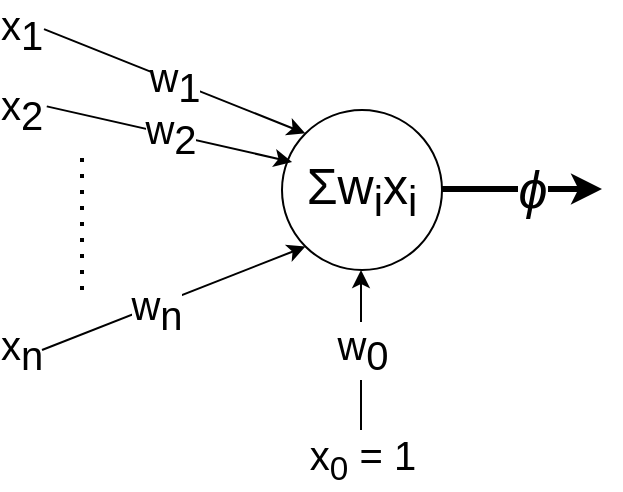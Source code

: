 <mxfile version="20.5.3" type="device"><diagram id="PXaDMOYLkMFq18eyMBSr" name="Page-1"><mxGraphModel dx="783" dy="462" grid="1" gridSize="10" guides="1" tooltips="1" connect="0" arrows="1" fold="1" page="1" pageScale="1" pageWidth="850" pageHeight="1100" math="0" shadow="0"><root><mxCell id="0"/><mxCell id="1" parent="0"/><mxCell id="KOtCA_QiVfDpkrFz5lND-1" value="Σw&lt;sub&gt;i&lt;/sub&gt;x&lt;sub&gt;i&lt;/sub&gt;" style="ellipse;whiteSpace=wrap;html=1;aspect=fixed;fontSize=25;" parent="1" vertex="1"><mxGeometry x="200" y="80" width="80" height="80" as="geometry"/></mxCell><mxCell id="KOtCA_QiVfDpkrFz5lND-2" value="w&lt;sub style=&quot;font-size: 20px;&quot;&gt;1&lt;/sub&gt;" style="endArrow=classic;html=1;rounded=0;entryX=0;entryY=0;entryDx=0;entryDy=0;exitX=1.05;exitY=0.478;exitDx=0;exitDy=0;exitPerimeter=0;fontSize=20;" parent="1" source="KOtCA_QiVfDpkrFz5lND-9" target="KOtCA_QiVfDpkrFz5lND-1" edge="1"><mxGeometry width="50" height="50" relative="1" as="geometry"><mxPoint x="80" y="40" as="sourcePoint"/><mxPoint x="450" y="220" as="targetPoint"/></mxGeometry></mxCell><mxCell id="KOtCA_QiVfDpkrFz5lND-3" value="w&lt;sub&gt;&lt;span style=&quot;font-size: 20px;&quot;&gt;2&lt;/span&gt;&lt;/sub&gt;" style="endArrow=classic;html=1;rounded=0;entryX=0.063;entryY=0.325;entryDx=0;entryDy=0;entryPerimeter=0;startArrow=none;exitX=1.119;exitY=0.409;exitDx=0;exitDy=0;exitPerimeter=0;fontSize=20;" parent="1" source="KOtCA_QiVfDpkrFz5lND-12" target="KOtCA_QiVfDpkrFz5lND-1" edge="1"><mxGeometry width="50" height="50" relative="1" as="geometry"><mxPoint x="80" y="77.296" as="sourcePoint"/><mxPoint x="450" y="220" as="targetPoint"/></mxGeometry></mxCell><mxCell id="KOtCA_QiVfDpkrFz5lND-4" value="" style="endArrow=classic;html=1;rounded=0;entryX=0;entryY=1;entryDx=0;entryDy=0;" parent="1" target="KOtCA_QiVfDpkrFz5lND-1" edge="1"><mxGeometry width="50" height="50" relative="1" as="geometry"><mxPoint x="80" y="200" as="sourcePoint"/><mxPoint x="200" y="160" as="targetPoint"/></mxGeometry></mxCell><mxCell id="KOtCA_QiVfDpkrFz5lND-14" value="w&lt;sub style=&quot;font-size: 20px;&quot;&gt;n&lt;/sub&gt;" style="edgeLabel;html=1;align=center;verticalAlign=middle;resizable=0;points=[];fontSize=20;" parent="KOtCA_QiVfDpkrFz5lND-4" vertex="1" connectable="0"><mxGeometry x="-0.146" y="-2" relative="1" as="geometry"><mxPoint as="offset"/></mxGeometry></mxCell><mxCell id="KOtCA_QiVfDpkrFz5lND-6" value="" style="endArrow=none;dashed=1;html=1;dashPattern=1 3;strokeWidth=2;rounded=0;" parent="1" edge="1"><mxGeometry width="50" height="50" relative="1" as="geometry"><mxPoint x="100" y="170" as="sourcePoint"/><mxPoint x="100" y="100" as="targetPoint"/></mxGeometry></mxCell><mxCell id="KOtCA_QiVfDpkrFz5lND-9" value="x&lt;sub style=&quot;font-size: 20px;&quot;&gt;1&lt;/sub&gt;" style="text;html=1;strokeColor=none;fillColor=none;align=center;verticalAlign=middle;whiteSpace=wrap;rounded=0;fontSize=20;" parent="1" vertex="1"><mxGeometry x="60" y="30" width="20" height="20" as="geometry"/></mxCell><mxCell id="KOtCA_QiVfDpkrFz5lND-12" value="x&lt;sub style=&quot;font-size: 20px;&quot;&gt;2&lt;/sub&gt;" style="text;html=1;strokeColor=none;fillColor=none;align=center;verticalAlign=middle;whiteSpace=wrap;rounded=0;fontSize=20;" parent="1" vertex="1"><mxGeometry x="60" y="70" width="20" height="20" as="geometry"/></mxCell><mxCell id="KOtCA_QiVfDpkrFz5lND-13" value="x&lt;sub style=&quot;font-size: 20px;&quot;&gt;n&lt;/sub&gt;" style="text;html=1;strokeColor=none;fillColor=none;align=center;verticalAlign=middle;whiteSpace=wrap;rounded=0;fontSize=20;" parent="1" vertex="1"><mxGeometry x="60" y="190" width="20" height="20" as="geometry"/></mxCell><mxCell id="ICMnugOB1cynl36tBU7a-7" value="ϕ" style="endArrow=classic;html=1;rounded=0;exitX=1;exitY=0.5;exitDx=0;exitDy=0;strokeWidth=3;fontSize=26;fontStyle=2;spacingLeft=9;targetPerimeterSpacing=0;jumpSize=6;" edge="1" parent="1"><mxGeometry width="50" height="50" relative="1" as="geometry"><mxPoint x="280" y="119.5" as="sourcePoint"/><mxPoint x="360" y="119.5" as="targetPoint"/></mxGeometry></mxCell><mxCell id="ICMnugOB1cynl36tBU7a-12" value="w&lt;sub style=&quot;font-size: 20px;&quot;&gt;0&lt;/sub&gt;" style="endArrow=classic;html=1;rounded=0;entryX=0.5;entryY=1;entryDx=0;entryDy=0;fontSize=20;" edge="1" parent="1"><mxGeometry width="50" height="50" relative="1" as="geometry"><mxPoint x="239.5" y="240" as="sourcePoint"/><mxPoint x="239.5" y="160" as="targetPoint"/></mxGeometry></mxCell><mxCell id="ICMnugOB1cynl36tBU7a-13" value="x&lt;sub&gt;0&lt;/sub&gt; = 1&lt;sub&gt;&lt;br&gt;&lt;/sub&gt;" style="text;strokeColor=none;fillColor=none;align=center;verticalAlign=middle;rounded=0;fontSize=20;html=1;whiteSpace=wrap;" vertex="1" parent="1"><mxGeometry x="207.5" y="240" width="65" height="30" as="geometry"/></mxCell></root></mxGraphModel></diagram></mxfile>